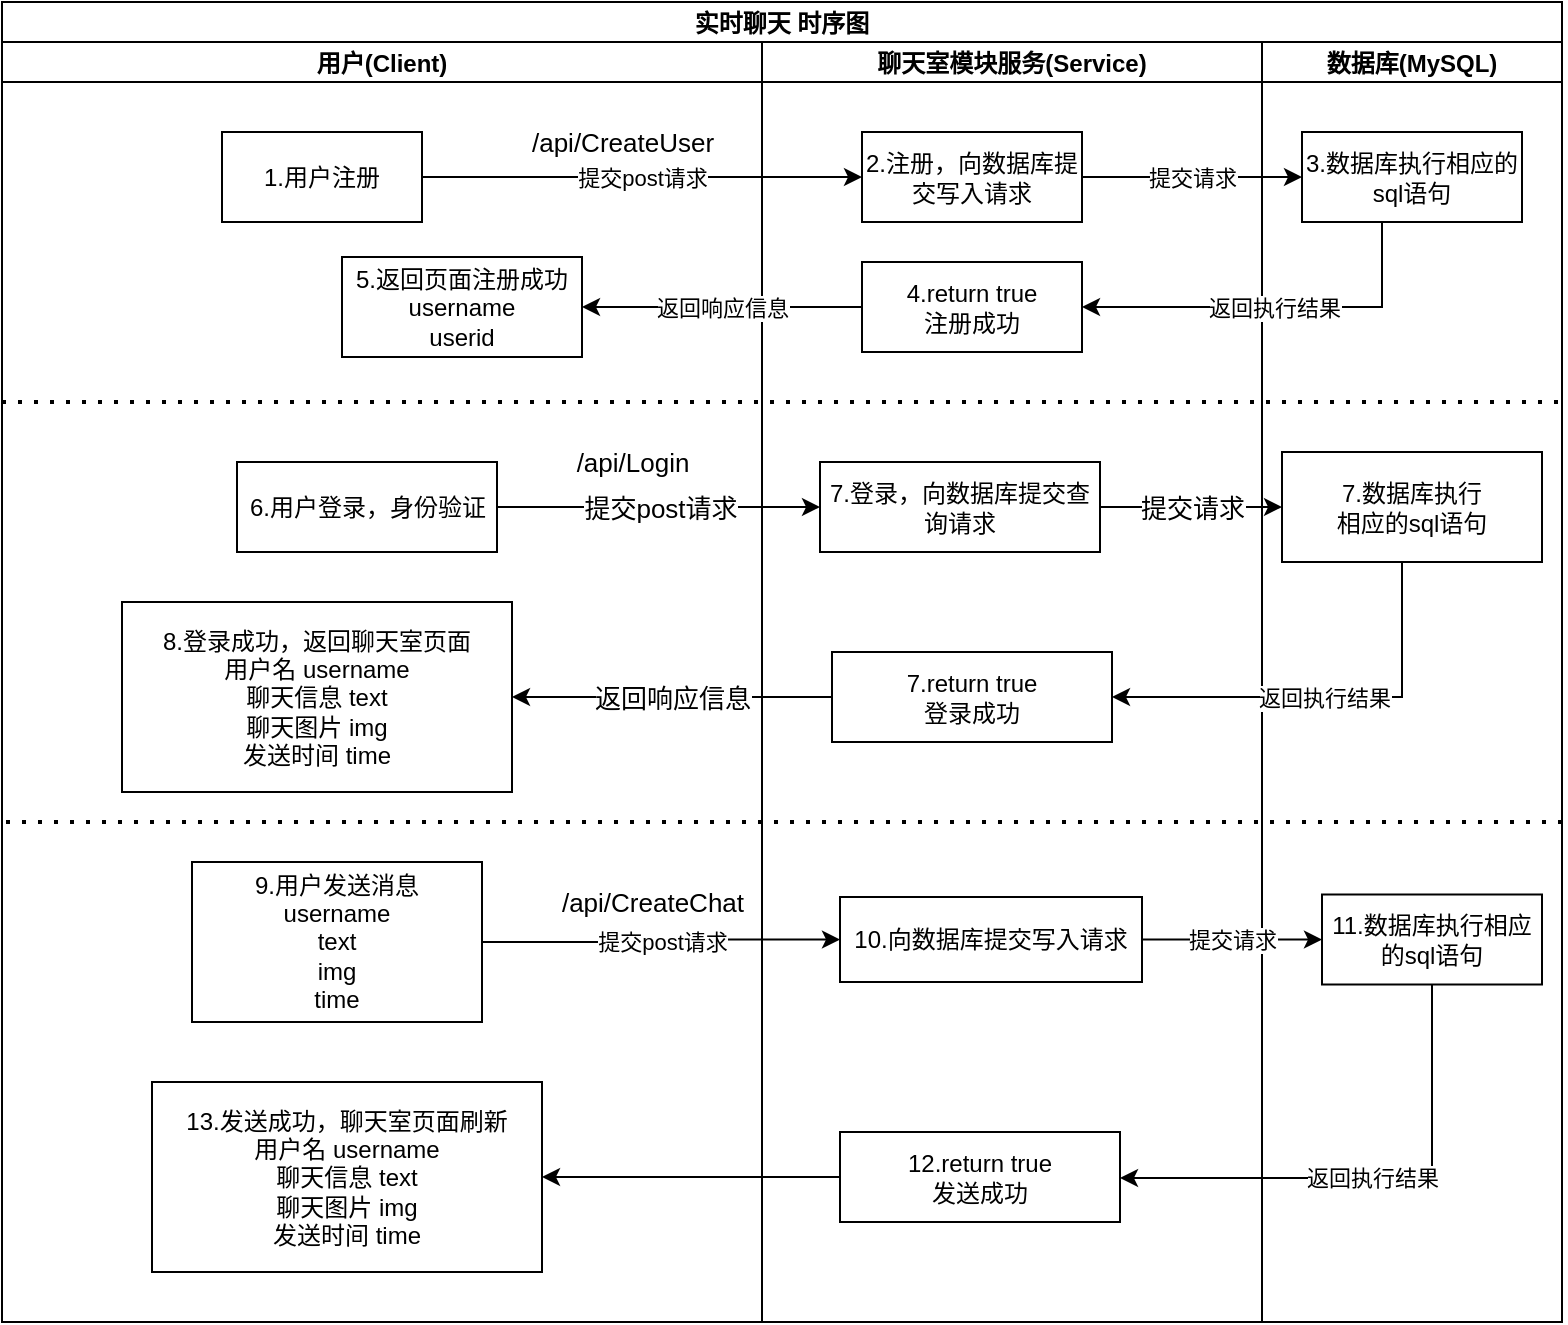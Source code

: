 <mxfile version="15.8.4" type="device"><diagram id="KVltJe2eqT8SjWntj7GZ" name="实时聊天"><mxGraphModel dx="1929" dy="865" grid="1" gridSize="10" guides="1" tooltips="1" connect="1" arrows="1" fold="1" page="1" pageScale="1" pageWidth="827" pageHeight="1169" math="0" shadow="0"><root><mxCell id="0"/><mxCell id="1" parent="0"/><mxCell id="GrE5Y2AY9Sy7ZkJUo170-1" value="实时聊天 时序图" style="swimlane;childLayout=stackLayout;resizeParent=1;resizeParentMax=0;startSize=20;" vertex="1" parent="1"><mxGeometry x="-580" y="60" width="780" height="660" as="geometry"/></mxCell><mxCell id="GrE5Y2AY9Sy7ZkJUo170-2" value="用户(Client)" style="swimlane;startSize=20;" vertex="1" parent="GrE5Y2AY9Sy7ZkJUo170-1"><mxGeometry y="20" width="380" height="640" as="geometry"/></mxCell><mxCell id="GrE5Y2AY9Sy7ZkJUo170-3" value="1.用户注册" style="rounded=0;whiteSpace=wrap;html=1;" vertex="1" parent="GrE5Y2AY9Sy7ZkJUo170-2"><mxGeometry x="110" y="45" width="100" height="45" as="geometry"/></mxCell><mxCell id="GrE5Y2AY9Sy7ZkJUo170-4" value="6.用户登录，身份验证" style="rounded=0;whiteSpace=wrap;html=1;" vertex="1" parent="GrE5Y2AY9Sy7ZkJUo170-2"><mxGeometry x="117.5" y="210" width="130" height="45" as="geometry"/></mxCell><mxCell id="GrE5Y2AY9Sy7ZkJUo170-5" value="/api/CreateUser" style="text;html=1;align=center;verticalAlign=middle;resizable=0;points=[];autosize=1;strokeColor=none;fillColor=none;fontSize=13;" vertex="1" parent="GrE5Y2AY9Sy7ZkJUo170-2"><mxGeometry x="255" y="40" width="110" height="20" as="geometry"/></mxCell><mxCell id="GrE5Y2AY9Sy7ZkJUo170-6" value="8.登录成功，返回聊天室页面&lt;br&gt;用户名 username&lt;br&gt;聊天信息 text&lt;br&gt;聊天图片 img&lt;br&gt;发送时间 time&lt;br&gt;" style="rounded=0;whiteSpace=wrap;html=1;" vertex="1" parent="GrE5Y2AY9Sy7ZkJUo170-2"><mxGeometry x="60" y="280" width="195" height="95" as="geometry"/></mxCell><mxCell id="GrE5Y2AY9Sy7ZkJUo170-7" value="5.返回页面注册成功&lt;br&gt;username&lt;br&gt;userid" style="rounded=0;whiteSpace=wrap;html=1;" vertex="1" parent="GrE5Y2AY9Sy7ZkJUo170-2"><mxGeometry x="170" y="107.5" width="120" height="50" as="geometry"/></mxCell><mxCell id="GrE5Y2AY9Sy7ZkJUo170-8" value="/api/Login" style="text;html=1;align=center;verticalAlign=middle;resizable=0;points=[];autosize=1;strokeColor=none;fillColor=none;fontSize=13;" vertex="1" parent="GrE5Y2AY9Sy7ZkJUo170-2"><mxGeometry x="280" y="200" width="70" height="20" as="geometry"/></mxCell><mxCell id="GrE5Y2AY9Sy7ZkJUo170-9" value="9.用户发送消息&lt;br&gt;username&lt;br&gt;text&lt;br&gt;img&lt;br&gt;time" style="rounded=0;whiteSpace=wrap;html=1;" vertex="1" parent="GrE5Y2AY9Sy7ZkJUo170-2"><mxGeometry x="95" y="410" width="145" height="80" as="geometry"/></mxCell><mxCell id="GrE5Y2AY9Sy7ZkJUo170-10" value="/api/CreateChat" style="text;html=1;align=center;verticalAlign=middle;resizable=0;points=[];autosize=1;strokeColor=none;fillColor=none;fontSize=13;" vertex="1" parent="GrE5Y2AY9Sy7ZkJUo170-2"><mxGeometry x="270" y="420" width="110" height="20" as="geometry"/></mxCell><mxCell id="GrE5Y2AY9Sy7ZkJUo170-11" value="13.发送成功，聊天室页面刷新&lt;br&gt;用户名 username&lt;br&gt;聊天信息 text&lt;br&gt;聊天图片 img&lt;br&gt;发送时间 time" style="rounded=0;whiteSpace=wrap;html=1;" vertex="1" parent="GrE5Y2AY9Sy7ZkJUo170-2"><mxGeometry x="75" y="520" width="195" height="95" as="geometry"/></mxCell><mxCell id="GrE5Y2AY9Sy7ZkJUo170-12" value="" style="endArrow=none;dashed=1;html=1;dashPattern=1 3;strokeWidth=2;rounded=0;" edge="1" parent="GrE5Y2AY9Sy7ZkJUo170-2"><mxGeometry width="50" height="50" relative="1" as="geometry"><mxPoint y="180" as="sourcePoint"/><mxPoint x="780" y="180" as="targetPoint"/></mxGeometry></mxCell><mxCell id="GrE5Y2AY9Sy7ZkJUo170-13" value="提交post请求" style="edgeStyle=orthogonalEdgeStyle;rounded=0;orthogonalLoop=1;jettySize=auto;html=1;entryX=0;entryY=0.5;entryDx=0;entryDy=0;fontSize=13;" edge="1" parent="GrE5Y2AY9Sy7ZkJUo170-1" source="GrE5Y2AY9Sy7ZkJUo170-4" target="GrE5Y2AY9Sy7ZkJUo170-15"><mxGeometry relative="1" as="geometry"/></mxCell><mxCell id="GrE5Y2AY9Sy7ZkJUo170-14" value="聊天室模块服务(Service)" style="swimlane;startSize=20;" vertex="1" parent="GrE5Y2AY9Sy7ZkJUo170-1"><mxGeometry x="380" y="20" width="250" height="640" as="geometry"/></mxCell><mxCell id="GrE5Y2AY9Sy7ZkJUo170-15" value="7.登录，向数据库提交查询请求" style="rounded=0;whiteSpace=wrap;html=1;" vertex="1" parent="GrE5Y2AY9Sy7ZkJUo170-14"><mxGeometry x="29" y="210" width="140" height="45" as="geometry"/></mxCell><mxCell id="GrE5Y2AY9Sy7ZkJUo170-16" value="7.return true&lt;br&gt;登录成功" style="rounded=0;whiteSpace=wrap;html=1;" vertex="1" parent="GrE5Y2AY9Sy7ZkJUo170-14"><mxGeometry x="35" y="305" width="140" height="45" as="geometry"/></mxCell><mxCell id="GrE5Y2AY9Sy7ZkJUo170-17" value="2.注册，向数据库提交写入请求" style="rounded=0;whiteSpace=wrap;html=1;" vertex="1" parent="GrE5Y2AY9Sy7ZkJUo170-14"><mxGeometry x="50" y="45" width="110" height="45" as="geometry"/></mxCell><mxCell id="GrE5Y2AY9Sy7ZkJUo170-18" value="4.return true&lt;br&gt;注册成功" style="rounded=0;whiteSpace=wrap;html=1;" vertex="1" parent="GrE5Y2AY9Sy7ZkJUo170-14"><mxGeometry x="50" y="110" width="110" height="45" as="geometry"/></mxCell><mxCell id="GrE5Y2AY9Sy7ZkJUo170-19" value="10.向数据库提交写入请求" style="rounded=0;whiteSpace=wrap;html=1;" vertex="1" parent="GrE5Y2AY9Sy7ZkJUo170-14"><mxGeometry x="39" y="427.5" width="151" height="42.5" as="geometry"/></mxCell><mxCell id="GrE5Y2AY9Sy7ZkJUo170-20" value="12.return true&lt;br&gt;发送成功" style="rounded=0;whiteSpace=wrap;html=1;" vertex="1" parent="GrE5Y2AY9Sy7ZkJUo170-14"><mxGeometry x="39" y="545" width="140" height="45" as="geometry"/></mxCell><mxCell id="GrE5Y2AY9Sy7ZkJUo170-21" value="数据库(MySQL)" style="swimlane;startSize=20;" vertex="1" parent="GrE5Y2AY9Sy7ZkJUo170-1"><mxGeometry x="630" y="20" width="150" height="640" as="geometry"/></mxCell><mxCell id="GrE5Y2AY9Sy7ZkJUo170-22" value="7.数据库执行&lt;br&gt;相应的sql语句" style="rounded=0;whiteSpace=wrap;html=1;" vertex="1" parent="GrE5Y2AY9Sy7ZkJUo170-21"><mxGeometry x="10" y="205" width="130" height="55" as="geometry"/></mxCell><mxCell id="GrE5Y2AY9Sy7ZkJUo170-23" value="3.数据库执行相应的sql语句" style="rounded=0;whiteSpace=wrap;html=1;" vertex="1" parent="GrE5Y2AY9Sy7ZkJUo170-21"><mxGeometry x="20" y="45" width="110" height="45" as="geometry"/></mxCell><mxCell id="GrE5Y2AY9Sy7ZkJUo170-24" value="11.数据库执行相应的sql语句" style="rounded=0;whiteSpace=wrap;html=1;" vertex="1" parent="GrE5Y2AY9Sy7ZkJUo170-21"><mxGeometry x="30" y="426.25" width="110" height="45" as="geometry"/></mxCell><mxCell id="GrE5Y2AY9Sy7ZkJUo170-25" value="提交请求" style="edgeStyle=orthogonalEdgeStyle;rounded=0;orthogonalLoop=1;jettySize=auto;html=1;entryX=0;entryY=0.5;entryDx=0;entryDy=0;fontSize=13;" edge="1" parent="GrE5Y2AY9Sy7ZkJUo170-1" source="GrE5Y2AY9Sy7ZkJUo170-15" target="GrE5Y2AY9Sy7ZkJUo170-22"><mxGeometry relative="1" as="geometry"/></mxCell><mxCell id="GrE5Y2AY9Sy7ZkJUo170-26" value="返回响应信息" style="edgeStyle=orthogonalEdgeStyle;rounded=0;orthogonalLoop=1;jettySize=auto;html=1;entryX=1;entryY=0.5;entryDx=0;entryDy=0;fontSize=13;" edge="1" parent="GrE5Y2AY9Sy7ZkJUo170-1" source="GrE5Y2AY9Sy7ZkJUo170-16" target="GrE5Y2AY9Sy7ZkJUo170-6"><mxGeometry relative="1" as="geometry"/></mxCell><mxCell id="GrE5Y2AY9Sy7ZkJUo170-27" value="提交post请求" style="edgeStyle=orthogonalEdgeStyle;rounded=0;orthogonalLoop=1;jettySize=auto;html=1;exitX=1;exitY=0.5;exitDx=0;exitDy=0;entryX=0;entryY=0.5;entryDx=0;entryDy=0;" edge="1" parent="GrE5Y2AY9Sy7ZkJUo170-1" source="GrE5Y2AY9Sy7ZkJUo170-3" target="GrE5Y2AY9Sy7ZkJUo170-17"><mxGeometry relative="1" as="geometry"/></mxCell><mxCell id="GrE5Y2AY9Sy7ZkJUo170-28" value="提交请求" style="edgeStyle=orthogonalEdgeStyle;rounded=0;orthogonalLoop=1;jettySize=auto;html=1;" edge="1" parent="GrE5Y2AY9Sy7ZkJUo170-1" source="GrE5Y2AY9Sy7ZkJUo170-17" target="GrE5Y2AY9Sy7ZkJUo170-23"><mxGeometry relative="1" as="geometry"/></mxCell><mxCell id="GrE5Y2AY9Sy7ZkJUo170-29" value="返回执行结果" style="edgeStyle=orthogonalEdgeStyle;rounded=0;orthogonalLoop=1;jettySize=auto;html=1;entryX=1;entryY=0.5;entryDx=0;entryDy=0;" edge="1" parent="GrE5Y2AY9Sy7ZkJUo170-1" source="GrE5Y2AY9Sy7ZkJUo170-23" target="GrE5Y2AY9Sy7ZkJUo170-18"><mxGeometry relative="1" as="geometry"><Array as="points"><mxPoint x="690" y="153"/></Array></mxGeometry></mxCell><mxCell id="GrE5Y2AY9Sy7ZkJUo170-30" value="返回响应信息" style="edgeStyle=orthogonalEdgeStyle;rounded=0;orthogonalLoop=1;jettySize=auto;html=1;" edge="1" parent="GrE5Y2AY9Sy7ZkJUo170-1" source="GrE5Y2AY9Sy7ZkJUo170-18" target="GrE5Y2AY9Sy7ZkJUo170-7"><mxGeometry relative="1" as="geometry"/></mxCell><mxCell id="GrE5Y2AY9Sy7ZkJUo170-31" value="提交post请求" style="edgeStyle=orthogonalEdgeStyle;rounded=0;orthogonalLoop=1;jettySize=auto;html=1;" edge="1" parent="GrE5Y2AY9Sy7ZkJUo170-1" source="GrE5Y2AY9Sy7ZkJUo170-9" target="GrE5Y2AY9Sy7ZkJUo170-19"><mxGeometry relative="1" as="geometry"/></mxCell><mxCell id="GrE5Y2AY9Sy7ZkJUo170-32" value="提交请求" style="edgeStyle=orthogonalEdgeStyle;rounded=0;orthogonalLoop=1;jettySize=auto;html=1;entryX=0;entryY=0.5;entryDx=0;entryDy=0;" edge="1" parent="GrE5Y2AY9Sy7ZkJUo170-1" source="GrE5Y2AY9Sy7ZkJUo170-19" target="GrE5Y2AY9Sy7ZkJUo170-24"><mxGeometry relative="1" as="geometry"/></mxCell><mxCell id="GrE5Y2AY9Sy7ZkJUo170-33" value="返回执行结果" style="edgeStyle=orthogonalEdgeStyle;rounded=0;orthogonalLoop=1;jettySize=auto;html=1;entryX=1;entryY=0.5;entryDx=0;entryDy=0;" edge="1" parent="GrE5Y2AY9Sy7ZkJUo170-1" source="GrE5Y2AY9Sy7ZkJUo170-24" target="GrE5Y2AY9Sy7ZkJUo170-20"><mxGeometry relative="1" as="geometry"><Array as="points"><mxPoint x="715" y="588"/><mxPoint x="559" y="588"/></Array></mxGeometry></mxCell><mxCell id="GrE5Y2AY9Sy7ZkJUo170-34" style="edgeStyle=orthogonalEdgeStyle;rounded=0;orthogonalLoop=1;jettySize=auto;html=1;entryX=1;entryY=0.5;entryDx=0;entryDy=0;" edge="1" parent="GrE5Y2AY9Sy7ZkJUo170-1" source="GrE5Y2AY9Sy7ZkJUo170-20" target="GrE5Y2AY9Sy7ZkJUo170-11"><mxGeometry relative="1" as="geometry"/></mxCell><mxCell id="GrE5Y2AY9Sy7ZkJUo170-35" value="返回执行结果" style="edgeStyle=orthogonalEdgeStyle;rounded=0;orthogonalLoop=1;jettySize=auto;html=1;entryX=1;entryY=0.5;entryDx=0;entryDy=0;" edge="1" parent="GrE5Y2AY9Sy7ZkJUo170-1" source="GrE5Y2AY9Sy7ZkJUo170-22" target="GrE5Y2AY9Sy7ZkJUo170-16"><mxGeometry relative="1" as="geometry"><Array as="points"><mxPoint x="700" y="348"/></Array></mxGeometry></mxCell><mxCell id="GrE5Y2AY9Sy7ZkJUo170-36" value="" style="endArrow=none;dashed=1;html=1;dashPattern=1 3;strokeWidth=2;rounded=0;" edge="1" parent="1"><mxGeometry width="50" height="50" relative="1" as="geometry"><mxPoint x="200" y="470" as="sourcePoint"/><mxPoint x="-580" y="470" as="targetPoint"/></mxGeometry></mxCell></root></mxGraphModel></diagram></mxfile>
